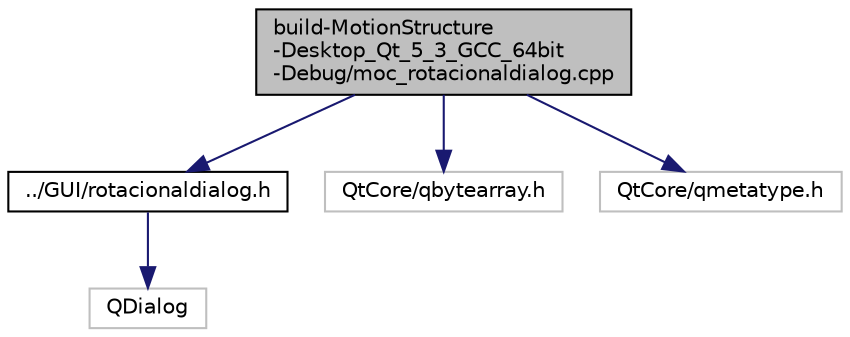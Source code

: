 digraph "build-MotionStructure-Desktop_Qt_5_3_GCC_64bit-Debug/moc_rotacionaldialog.cpp"
{
  edge [fontname="Helvetica",fontsize="10",labelfontname="Helvetica",labelfontsize="10"];
  node [fontname="Helvetica",fontsize="10",shape=record];
  Node1 [label="build-MotionStructure\l-Desktop_Qt_5_3_GCC_64bit\l-Debug/moc_rotacionaldialog.cpp",height=0.2,width=0.4,color="black", fillcolor="grey75", style="filled" fontcolor="black"];
  Node1 -> Node2 [color="midnightblue",fontsize="10",style="solid"];
  Node2 [label="../GUI/rotacionaldialog.h",height=0.2,width=0.4,color="black", fillcolor="white", style="filled",URL="$rotacionaldialog_8h.html"];
  Node2 -> Node3 [color="midnightblue",fontsize="10",style="solid"];
  Node3 [label="QDialog",height=0.2,width=0.4,color="grey75", fillcolor="white", style="filled"];
  Node1 -> Node4 [color="midnightblue",fontsize="10",style="solid"];
  Node4 [label="QtCore/qbytearray.h",height=0.2,width=0.4,color="grey75", fillcolor="white", style="filled"];
  Node1 -> Node5 [color="midnightblue",fontsize="10",style="solid"];
  Node5 [label="QtCore/qmetatype.h",height=0.2,width=0.4,color="grey75", fillcolor="white", style="filled"];
}
